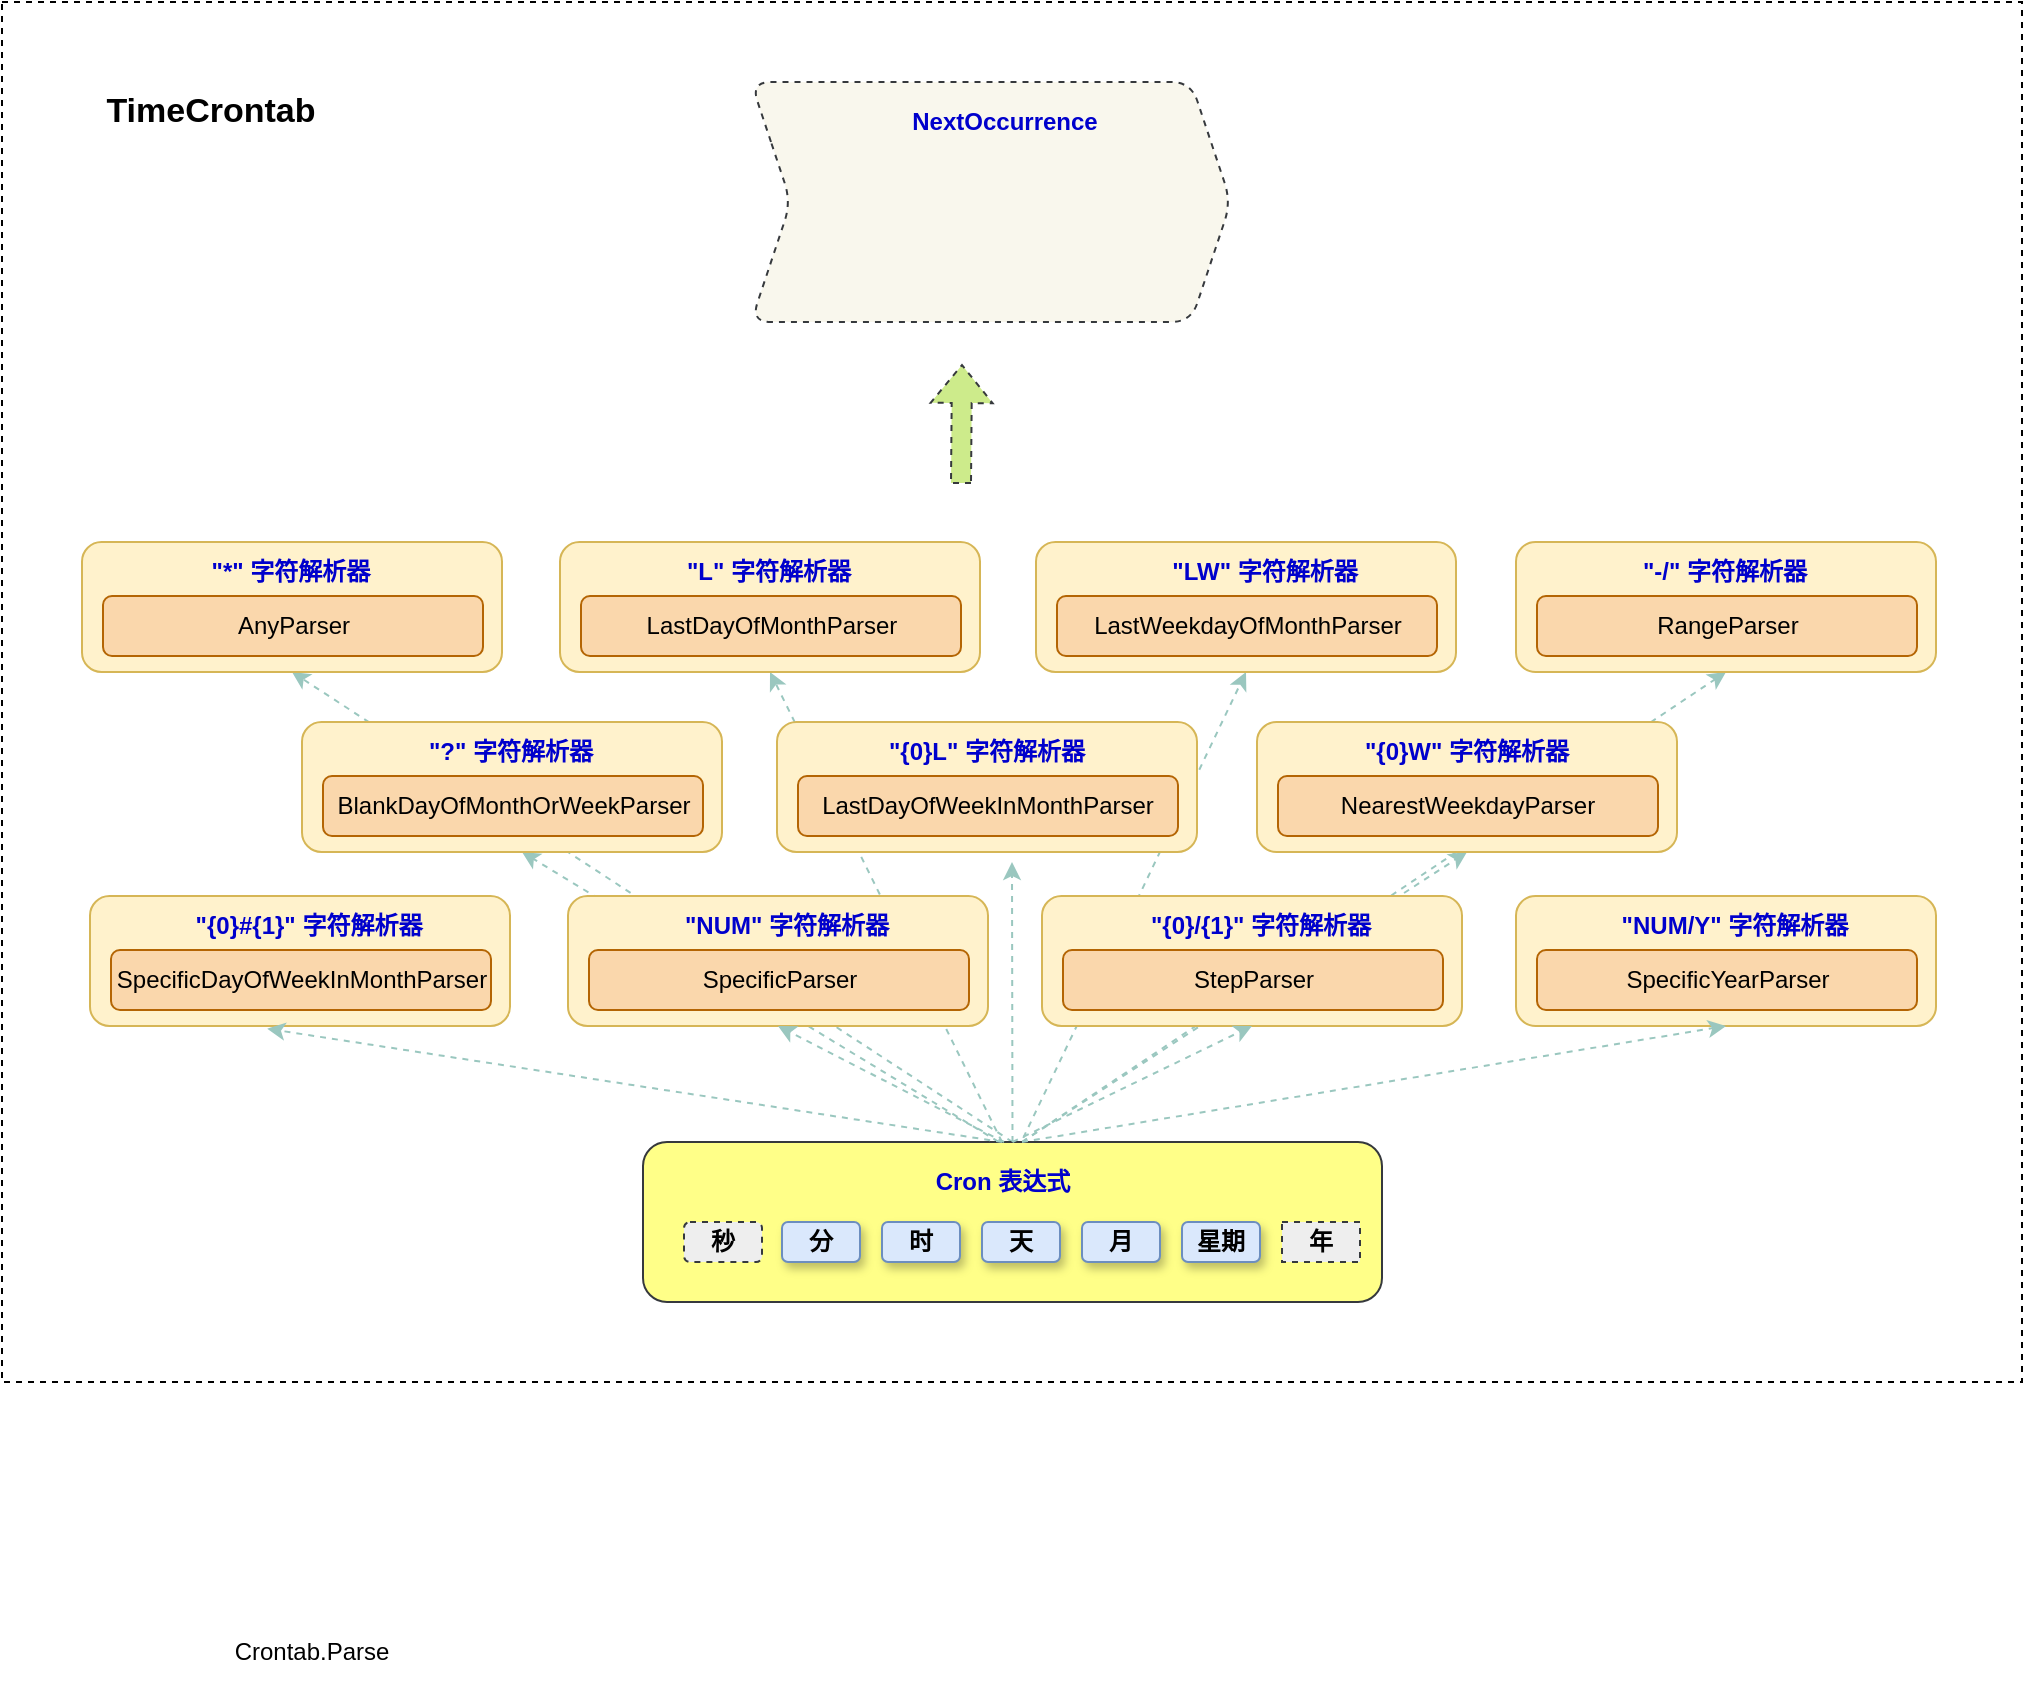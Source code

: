 <mxfile version="15.6.3" type="device"><diagram id="WkeWRNO0_8-4DGBAKRoH" name="第 1 页"><mxGraphModel dx="1169" dy="1765" grid="1" gridSize="10" guides="1" tooltips="1" connect="1" arrows="1" fold="1" page="1" pageScale="1" pageWidth="827" pageHeight="1169" math="0" shadow="0"><root><mxCell id="0"/><mxCell id="1" parent="0"/><mxCell id="oyyRcJvMBh7io7JTii5K-38" value="" style="whiteSpace=wrap;html=1;rounded=0;shadow=0;dashed=1;" vertex="1" parent="1"><mxGeometry x="100" y="-710" width="1010" height="690" as="geometry"/></mxCell><mxCell id="oyyRcJvMBh7io7JTii5K-37" value="" style="shape=step;perimeter=stepPerimeter;whiteSpace=wrap;html=1;fixedSize=1;rounded=1;shadow=0;dashed=1;fillColor=#f9f7ed;strokeColor=#36393d;" vertex="1" parent="1"><mxGeometry x="474.5" y="-670" width="240" height="120" as="geometry"/></mxCell><mxCell id="oyyRcJvMBh7io7JTii5K-19" value="" style="endArrow=classic;html=1;rounded=0;dashed=1;entryX=0.5;entryY=1;entryDx=0;entryDy=0;strokeColor=#9AC7BF;" edge="1" parent="1" target="bQTGmraBkOQblV_vZFuV-48"><mxGeometry width="50" height="50" relative="1" as="geometry"><mxPoint x="610" y="-140" as="sourcePoint"/><mxPoint x="640" y="-280" as="targetPoint"/></mxGeometry></mxCell><mxCell id="oyyRcJvMBh7io7JTii5K-18" value="" style="endArrow=classic;html=1;rounded=0;dashed=1;exitX=0.568;exitY=-0.056;exitDx=0;exitDy=0;exitPerimeter=0;entryX=0.5;entryY=1;entryDx=0;entryDy=0;strokeColor=#9AC7BF;" edge="1" parent="1" source="oyyRcJvMBh7io7JTii5K-3" target="bQTGmraBkOQblV_vZFuV-42"><mxGeometry width="50" height="50" relative="1" as="geometry"><mxPoint x="590" y="-230" as="sourcePoint"/><mxPoint x="640" y="-280" as="targetPoint"/></mxGeometry></mxCell><mxCell id="oyyRcJvMBh7io7JTii5K-17" value="" style="endArrow=classic;html=1;rounded=0;dashed=1;entryX=0.5;entryY=1;entryDx=0;entryDy=0;strokeColor=#9AC7BF;" edge="1" parent="1" target="bQTGmraBkOQblV_vZFuV-36"><mxGeometry width="50" height="50" relative="1" as="geometry"><mxPoint x="600" y="-140" as="sourcePoint"/><mxPoint x="640" y="-280" as="targetPoint"/></mxGeometry></mxCell><mxCell id="oyyRcJvMBh7io7JTii5K-16" value="" style="endArrow=classic;html=1;rounded=0;dashed=1;exitX=0.5;exitY=0;exitDx=0;exitDy=0;entryX=0.5;entryY=1;entryDx=0;entryDy=0;strokeColor=#9AC7BF;" edge="1" parent="1" source="bQTGmraBkOQblV_vZFuV-9" target="bQTGmraBkOQblV_vZFuV-30"><mxGeometry width="50" height="50" relative="1" as="geometry"><mxPoint x="510" y="-230" as="sourcePoint"/><mxPoint x="560" y="-280" as="targetPoint"/></mxGeometry></mxCell><mxCell id="oyyRcJvMBh7io7JTii5K-15" value="" style="endArrow=classic;html=1;rounded=0;dashed=1;entryX=0.5;entryY=1;entryDx=0;entryDy=0;strokeColor=#9AC7BF;" edge="1" parent="1" target="bQTGmraBkOQblV_vZFuV-45"><mxGeometry width="50" height="50" relative="1" as="geometry"><mxPoint x="610" y="-140" as="sourcePoint"/><mxPoint x="630" y="-280" as="targetPoint"/></mxGeometry></mxCell><mxCell id="oyyRcJvMBh7io7JTii5K-14" value="" style="endArrow=classic;html=1;rounded=0;dashed=1;exitX=0.526;exitY=-0.233;exitDx=0;exitDy=0;exitPerimeter=0;strokeColor=#9AC7BF;" edge="1" parent="1"><mxGeometry width="50" height="50" relative="1" as="geometry"><mxPoint x="603.386" y="-136.99" as="sourcePoint"/><mxPoint x="360" y="-285" as="targetPoint"/></mxGeometry></mxCell><mxCell id="bQTGmraBkOQblV_vZFuV-9" value="" style="rounded=1;whiteSpace=wrap;html=1;fillColor=#ffff88;strokeColor=#36393d;" parent="1" vertex="1"><mxGeometry x="420.5" y="-140" width="369.5" height="80" as="geometry"/></mxCell><mxCell id="bQTGmraBkOQblV_vZFuV-1" value="秒" style="rounded=1;whiteSpace=wrap;html=1;dashed=1;fillColor=#eeeeee;strokeColor=#36393d;fontStyle=1" parent="1" vertex="1"><mxGeometry x="441" y="-100" width="39" height="20" as="geometry"/></mxCell><mxCell id="bQTGmraBkOQblV_vZFuV-2" value="分" style="rounded=1;whiteSpace=wrap;html=1;fillColor=#dae8fc;strokeColor=#6c8ebf;shadow=1;fontStyle=1" parent="1" vertex="1"><mxGeometry x="490" y="-100" width="39" height="20" as="geometry"/></mxCell><mxCell id="bQTGmraBkOQblV_vZFuV-3" value="时" style="rounded=1;whiteSpace=wrap;html=1;fillColor=#dae8fc;strokeColor=#6c8ebf;shadow=1;fontStyle=1" parent="1" vertex="1"><mxGeometry x="540" y="-100" width="39" height="20" as="geometry"/></mxCell><mxCell id="bQTGmraBkOQblV_vZFuV-4" value="天" style="rounded=1;whiteSpace=wrap;html=1;fillColor=#dae8fc;strokeColor=#6c8ebf;shadow=1;fontStyle=1" parent="1" vertex="1"><mxGeometry x="590" y="-100" width="39" height="20" as="geometry"/></mxCell><mxCell id="bQTGmraBkOQblV_vZFuV-6" value="月" style="rounded=1;whiteSpace=wrap;html=1;fillColor=#dae8fc;strokeColor=#6c8ebf;shadow=1;fontStyle=1" parent="1" vertex="1"><mxGeometry x="640" y="-100" width="39" height="20" as="geometry"/></mxCell><mxCell id="bQTGmraBkOQblV_vZFuV-7" value="星期" style="rounded=1;whiteSpace=wrap;html=1;fillColor=#dae8fc;strokeColor=#6c8ebf;shadow=1;fontStyle=1" parent="1" vertex="1"><mxGeometry x="690" y="-100" width="39" height="20" as="geometry"/></mxCell><mxCell id="bQTGmraBkOQblV_vZFuV-8" value="年" style="rounded=0;whiteSpace=wrap;html=1;dashed=1;fillColor=#eeeeee;strokeColor=#36393d;fontStyle=1" parent="1" vertex="1"><mxGeometry x="740" y="-100" width="39" height="20" as="geometry"/></mxCell><mxCell id="bQTGmraBkOQblV_vZFuV-10" value="Crontab.Parse" style="text;html=1;strokeColor=none;fillColor=none;align=center;verticalAlign=middle;whiteSpace=wrap;rounded=0;" parent="1" vertex="1"><mxGeometry x="225.25" y="100" width="60" height="30" as="geometry"/></mxCell><mxCell id="bQTGmraBkOQblV_vZFuV-27" value="" style="rounded=1;whiteSpace=wrap;html=1;fillColor=#fff2cc;strokeColor=#d6b656;" parent="1" vertex="1"><mxGeometry x="250" y="-350" width="210" height="65" as="geometry"/></mxCell><mxCell id="bQTGmraBkOQblV_vZFuV-28" value="&quot;?&quot; 字符解析器" style="text;html=1;strokeColor=none;fillColor=none;align=center;verticalAlign=middle;whiteSpace=wrap;rounded=0;fontStyle=1;fontColor=#0000CC;" parent="1" vertex="1"><mxGeometry x="309" y="-350" width="91" height="30" as="geometry"/></mxCell><mxCell id="bQTGmraBkOQblV_vZFuV-29" value="BlankDayOfMonthOrWeekParser" style="rounded=1;whiteSpace=wrap;html=1;fillColor=#fad7ac;strokeColor=#b46504;" parent="1" vertex="1"><mxGeometry x="260.5" y="-323" width="190" height="30" as="geometry"/></mxCell><mxCell id="bQTGmraBkOQblV_vZFuV-30" value="" style="rounded=1;whiteSpace=wrap;html=1;fillColor=#fff2cc;strokeColor=#d6b656;" parent="1" vertex="1"><mxGeometry x="140" y="-440" width="210" height="65" as="geometry"/></mxCell><mxCell id="bQTGmraBkOQblV_vZFuV-31" value="&quot;*&quot; 字符解析器" style="text;html=1;strokeColor=none;fillColor=none;align=center;verticalAlign=middle;whiteSpace=wrap;rounded=0;fontStyle=1;fontColor=#0000CC;" parent="1" vertex="1"><mxGeometry x="199" y="-440" width="91" height="30" as="geometry"/></mxCell><mxCell id="bQTGmraBkOQblV_vZFuV-32" value="AnyParser" style="rounded=1;whiteSpace=wrap;html=1;fillColor=#fad7ac;strokeColor=#b46504;" parent="1" vertex="1"><mxGeometry x="150.5" y="-413" width="190" height="30" as="geometry"/></mxCell><mxCell id="bQTGmraBkOQblV_vZFuV-36" value="" style="rounded=1;whiteSpace=wrap;html=1;fillColor=#fff2cc;strokeColor=#d6b656;" parent="1" vertex="1"><mxGeometry x="379" y="-440" width="210" height="65" as="geometry"/></mxCell><mxCell id="bQTGmraBkOQblV_vZFuV-37" value="&quot;L&quot; 字符解析器" style="text;html=1;strokeColor=none;fillColor=none;align=center;verticalAlign=middle;whiteSpace=wrap;rounded=0;fontStyle=1;fontColor=#0000CC;" parent="1" vertex="1"><mxGeometry x="438" y="-440" width="91" height="30" as="geometry"/></mxCell><mxCell id="bQTGmraBkOQblV_vZFuV-38" value="LastDayOfMonthParser" style="rounded=1;whiteSpace=wrap;html=1;fillColor=#fad7ac;strokeColor=#b46504;" parent="1" vertex="1"><mxGeometry x="389.5" y="-413" width="190" height="30" as="geometry"/></mxCell><mxCell id="bQTGmraBkOQblV_vZFuV-39" value="" style="rounded=1;whiteSpace=wrap;html=1;fillColor=#fff2cc;strokeColor=#d6b656;" parent="1" vertex="1"><mxGeometry x="487.5" y="-350" width="210" height="65" as="geometry"/></mxCell><mxCell id="bQTGmraBkOQblV_vZFuV-40" value="&quot;{0}L&quot; 字符解析器" style="text;html=1;strokeColor=none;fillColor=none;align=center;verticalAlign=middle;whiteSpace=wrap;rounded=0;fontStyle=1;fontColor=#0000CC;" parent="1" vertex="1"><mxGeometry x="536.5" y="-350" width="111" height="30" as="geometry"/></mxCell><mxCell id="bQTGmraBkOQblV_vZFuV-41" value="LastDayOfWeekInMonthParser" style="rounded=1;whiteSpace=wrap;html=1;fillColor=#fad7ac;strokeColor=#b46504;" parent="1" vertex="1"><mxGeometry x="498" y="-323" width="190" height="30" as="geometry"/></mxCell><mxCell id="bQTGmraBkOQblV_vZFuV-42" value="" style="rounded=1;whiteSpace=wrap;html=1;fillColor=#fff2cc;strokeColor=#d6b656;" parent="1" vertex="1"><mxGeometry x="617" y="-440" width="210" height="65" as="geometry"/></mxCell><mxCell id="bQTGmraBkOQblV_vZFuV-43" value="NextOccurrence" style="text;html=1;strokeColor=none;fillColor=none;align=center;verticalAlign=middle;whiteSpace=wrap;rounded=0;fontStyle=1;fontColor=#0000CC;" parent="1" vertex="1"><mxGeometry x="546" y="-665" width="111" height="30" as="geometry"/></mxCell><mxCell id="bQTGmraBkOQblV_vZFuV-44" value="LastWeekdayOfMonthParser" style="rounded=1;whiteSpace=wrap;html=1;fillColor=#fad7ac;strokeColor=#b46504;" parent="1" vertex="1"><mxGeometry x="627.5" y="-413" width="190" height="30" as="geometry"/></mxCell><mxCell id="bQTGmraBkOQblV_vZFuV-45" value="" style="rounded=1;whiteSpace=wrap;html=1;fillColor=#fff2cc;strokeColor=#d6b656;" parent="1" vertex="1"><mxGeometry x="727.5" y="-350" width="210" height="65" as="geometry"/></mxCell><mxCell id="bQTGmraBkOQblV_vZFuV-46" value="&quot;{0}W&quot; 字符解析器" style="text;html=1;strokeColor=none;fillColor=none;align=center;verticalAlign=middle;whiteSpace=wrap;rounded=0;fontStyle=1;fontColor=#0000CC;" parent="1" vertex="1"><mxGeometry x="776.5" y="-350" width="111" height="30" as="geometry"/></mxCell><mxCell id="bQTGmraBkOQblV_vZFuV-47" value="NearestWeekdayParser" style="rounded=1;whiteSpace=wrap;html=1;fillColor=#fad7ac;strokeColor=#b46504;" parent="1" vertex="1"><mxGeometry x="738" y="-323" width="190" height="30" as="geometry"/></mxCell><mxCell id="bQTGmraBkOQblV_vZFuV-48" value="" style="rounded=1;whiteSpace=wrap;html=1;fillColor=#fff2cc;strokeColor=#d6b656;" parent="1" vertex="1"><mxGeometry x="857" y="-440" width="210" height="65" as="geometry"/></mxCell><mxCell id="bQTGmraBkOQblV_vZFuV-49" value="&quot;-/&quot; 字符解析器" style="text;html=1;strokeColor=none;fillColor=none;align=center;verticalAlign=middle;whiteSpace=wrap;rounded=0;fontStyle=1;fontColor=#0000CC;" parent="1" vertex="1"><mxGeometry x="906" y="-440" width="111" height="30" as="geometry"/></mxCell><mxCell id="bQTGmraBkOQblV_vZFuV-50" value="RangeParser" style="rounded=1;whiteSpace=wrap;html=1;fillColor=#fad7ac;strokeColor=#b46504;" parent="1" vertex="1"><mxGeometry x="867.5" y="-413" width="190" height="30" as="geometry"/></mxCell><mxCell id="bQTGmraBkOQblV_vZFuV-51" value="" style="rounded=1;whiteSpace=wrap;html=1;fillColor=#fff2cc;strokeColor=#d6b656;" parent="1" vertex="1"><mxGeometry x="144" y="-263" width="210" height="65" as="geometry"/></mxCell><mxCell id="bQTGmraBkOQblV_vZFuV-52" value="&quot;{0}#{1}&quot; 字符解析器" style="text;html=1;strokeColor=none;fillColor=none;align=center;verticalAlign=middle;whiteSpace=wrap;rounded=0;fontStyle=1;fontColor=#0000CC;" parent="1" vertex="1"><mxGeometry x="193" y="-263" width="121" height="30" as="geometry"/></mxCell><mxCell id="bQTGmraBkOQblV_vZFuV-53" value="SpecificDayOfWeekInMonthParser" style="rounded=1;whiteSpace=wrap;html=1;fillColor=#fad7ac;strokeColor=#b46504;" parent="1" vertex="1"><mxGeometry x="154.5" y="-236" width="190" height="30" as="geometry"/></mxCell><mxCell id="bQTGmraBkOQblV_vZFuV-54" value="" style="rounded=1;whiteSpace=wrap;html=1;fillColor=#fff2cc;strokeColor=#d6b656;" parent="1" vertex="1"><mxGeometry x="383" y="-263" width="210" height="65" as="geometry"/></mxCell><mxCell id="bQTGmraBkOQblV_vZFuV-55" value="&quot;NUM&quot; 字符解析器" style="text;html=1;strokeColor=none;fillColor=none;align=center;verticalAlign=middle;whiteSpace=wrap;rounded=0;fontStyle=1;fontColor=#0000CC;" parent="1" vertex="1"><mxGeometry x="432" y="-263" width="121" height="30" as="geometry"/></mxCell><mxCell id="bQTGmraBkOQblV_vZFuV-56" value="SpecificParser" style="rounded=1;whiteSpace=wrap;html=1;fillColor=#fad7ac;strokeColor=#b46504;" parent="1" vertex="1"><mxGeometry x="393.5" y="-236" width="190" height="30" as="geometry"/></mxCell><mxCell id="bQTGmraBkOQblV_vZFuV-57" value="" style="rounded=1;whiteSpace=wrap;html=1;fillColor=#fff2cc;strokeColor=#d6b656;" parent="1" vertex="1"><mxGeometry x="857" y="-263" width="210" height="65" as="geometry"/></mxCell><mxCell id="bQTGmraBkOQblV_vZFuV-58" value="&quot;NUM/Y&quot; 字符解析器" style="text;html=1;strokeColor=none;fillColor=none;align=center;verticalAlign=middle;whiteSpace=wrap;rounded=0;fontStyle=1;fontColor=#0000CC;" parent="1" vertex="1"><mxGeometry x="906" y="-263" width="121" height="30" as="geometry"/></mxCell><mxCell id="bQTGmraBkOQblV_vZFuV-59" value="SpecificYearParser" style="rounded=1;whiteSpace=wrap;html=1;fillColor=#fad7ac;strokeColor=#b46504;" parent="1" vertex="1"><mxGeometry x="867.5" y="-236" width="190" height="30" as="geometry"/></mxCell><mxCell id="bQTGmraBkOQblV_vZFuV-60" value="" style="rounded=1;whiteSpace=wrap;html=1;fillColor=#fff2cc;strokeColor=#d6b656;" parent="1" vertex="1"><mxGeometry x="620" y="-263" width="210" height="65" as="geometry"/></mxCell><mxCell id="bQTGmraBkOQblV_vZFuV-61" value="&quot;{0}/{1}&quot; 字符解析器" style="text;html=1;strokeColor=none;fillColor=none;align=center;verticalAlign=middle;whiteSpace=wrap;rounded=0;fontStyle=1;fontColor=#0000CC;" parent="1" vertex="1"><mxGeometry x="669" y="-263" width="121" height="30" as="geometry"/></mxCell><mxCell id="bQTGmraBkOQblV_vZFuV-62" value="StepParser" style="rounded=1;whiteSpace=wrap;html=1;fillColor=#fad7ac;strokeColor=#b46504;" parent="1" vertex="1"><mxGeometry x="630.5" y="-236" width="190" height="30" as="geometry"/></mxCell><mxCell id="oyyRcJvMBh7io7JTii5K-3" value="Cron 表达式" style="text;html=1;strokeColor=none;fillColor=none;align=center;verticalAlign=middle;whiteSpace=wrap;rounded=0;fontStyle=1;fontColor=#0000CC;" vertex="1" parent="1"><mxGeometry x="545" y="-135" width="111" height="30" as="geometry"/></mxCell><mxCell id="oyyRcJvMBh7io7JTii5K-5" value="" style="endArrow=classic;html=1;rounded=0;exitX=0.5;exitY=0;exitDx=0;exitDy=0;dashed=1;strokeColor=#9AC7BF;" edge="1" parent="1" source="bQTGmraBkOQblV_vZFuV-9"><mxGeometry width="50" height="50" relative="1" as="geometry"><mxPoint x="520" y="-230" as="sourcePoint"/><mxPoint x="605" y="-280" as="targetPoint"/></mxGeometry></mxCell><mxCell id="oyyRcJvMBh7io7JTii5K-6" value="" style="endArrow=classic;html=1;rounded=0;entryX=0.5;entryY=1;entryDx=0;entryDy=0;dashed=1;strokeColor=#9AC7BF;" edge="1" parent="1" target="bQTGmraBkOQblV_vZFuV-54"><mxGeometry width="50" height="50" relative="1" as="geometry"><mxPoint x="601" y="-140" as="sourcePoint"/><mxPoint x="570" y="-280" as="targetPoint"/></mxGeometry></mxCell><mxCell id="oyyRcJvMBh7io7JTii5K-7" value="" style="endArrow=classic;html=1;rounded=0;exitX=0.5;exitY=0;exitDx=0;exitDy=0;entryX=0.5;entryY=1;entryDx=0;entryDy=0;dashed=1;strokeColor=#9AC7BF;" edge="1" parent="1" source="bQTGmraBkOQblV_vZFuV-9" target="bQTGmraBkOQblV_vZFuV-60"><mxGeometry width="50" height="50" relative="1" as="geometry"><mxPoint x="520" y="-230" as="sourcePoint"/><mxPoint x="570" y="-280" as="targetPoint"/></mxGeometry></mxCell><mxCell id="oyyRcJvMBh7io7JTii5K-8" value="" style="endArrow=classic;html=1;rounded=0;dashed=1;entryX=0.5;entryY=1;entryDx=0;entryDy=0;strokeColor=#9AC7BF;" edge="1" parent="1" target="bQTGmraBkOQblV_vZFuV-57"><mxGeometry width="50" height="50" relative="1" as="geometry"><mxPoint x="610" y="-140" as="sourcePoint"/><mxPoint x="962" y="-200" as="targetPoint"/></mxGeometry></mxCell><mxCell id="oyyRcJvMBh7io7JTii5K-9" value="" style="endArrow=classic;html=1;rounded=0;dashed=1;entryX=0.422;entryY=1.021;entryDx=0;entryDy=0;entryPerimeter=0;strokeColor=#9AC7BF;" edge="1" parent="1" target="bQTGmraBkOQblV_vZFuV-51"><mxGeometry width="50" height="50" relative="1" as="geometry"><mxPoint x="600" y="-140" as="sourcePoint"/><mxPoint x="530" y="-280" as="targetPoint"/></mxGeometry></mxCell><mxCell id="oyyRcJvMBh7io7JTii5K-20" value="" style="shape=flexArrow;endArrow=classic;html=1;rounded=0;dashed=1;strokeColor=#36393d;fillColor=#cdeb8b;" edge="1" parent="1"><mxGeometry width="50" height="50" relative="1" as="geometry"><mxPoint x="579.5" y="-469" as="sourcePoint"/><mxPoint x="580" y="-529" as="targetPoint"/></mxGeometry></mxCell><mxCell id="oyyRcJvMBh7io7JTii5K-31" value="" style="shape=image;html=1;verticalAlign=top;verticalLabelPosition=bottom;labelBackgroundColor=#ffffff;imageAspect=0;aspect=fixed;image=https://cdn4.iconfinder.com/data/icons/macaron-1/48/calc-128.png;rounded=1;shadow=0;dashed=1;" vertex="1" parent="1"><mxGeometry x="602.5" y="-519" width="50" height="50" as="geometry"/></mxCell><mxCell id="oyyRcJvMBh7io7JTii5K-34" value="" style="shape=image;html=1;verticalAlign=top;verticalLabelPosition=bottom;labelBackgroundColor=#ffffff;imageAspect=0;aspect=fixed;image=https://cdn0.iconfinder.com/data/icons/interior-and-decor-vol-1-1/512/14-128.png;rounded=1;shadow=0;dashed=1;" vertex="1" parent="1"><mxGeometry x="547" y="-651.5" width="101" height="101" as="geometry"/></mxCell><mxCell id="oyyRcJvMBh7io7JTii5K-36" value="&quot;LW&quot; 字符解析器" style="text;html=1;strokeColor=none;fillColor=none;align=center;verticalAlign=middle;whiteSpace=wrap;rounded=0;fontStyle=1;fontColor=#0000CC;" vertex="1" parent="1"><mxGeometry x="676" y="-440" width="111" height="30" as="geometry"/></mxCell><mxCell id="oyyRcJvMBh7io7JTii5K-39" value="TimeCrontab&lt;br style=&quot;font-size: 17px;&quot;&gt;" style="text;html=1;align=center;verticalAlign=middle;resizable=0;points=[];autosize=1;strokeColor=none;fillColor=none;fontSize=17;fontStyle=1" vertex="1" parent="1"><mxGeometry x="144" y="-670" width="120" height="30" as="geometry"/></mxCell></root></mxGraphModel></diagram></mxfile>